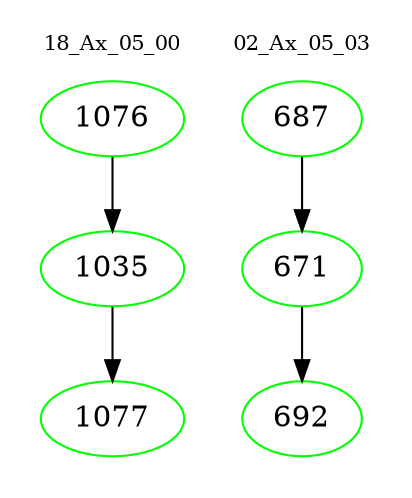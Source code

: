 digraph{
subgraph cluster_0 {
color = white
label = "18_Ax_05_00";
fontsize=10;
T0_1076 [label="1076", color="green"]
T0_1076 -> T0_1035 [color="black"]
T0_1035 [label="1035", color="green"]
T0_1035 -> T0_1077 [color="black"]
T0_1077 [label="1077", color="green"]
}
subgraph cluster_1 {
color = white
label = "02_Ax_05_03";
fontsize=10;
T1_687 [label="687", color="green"]
T1_687 -> T1_671 [color="black"]
T1_671 [label="671", color="green"]
T1_671 -> T1_692 [color="black"]
T1_692 [label="692", color="green"]
}
}
